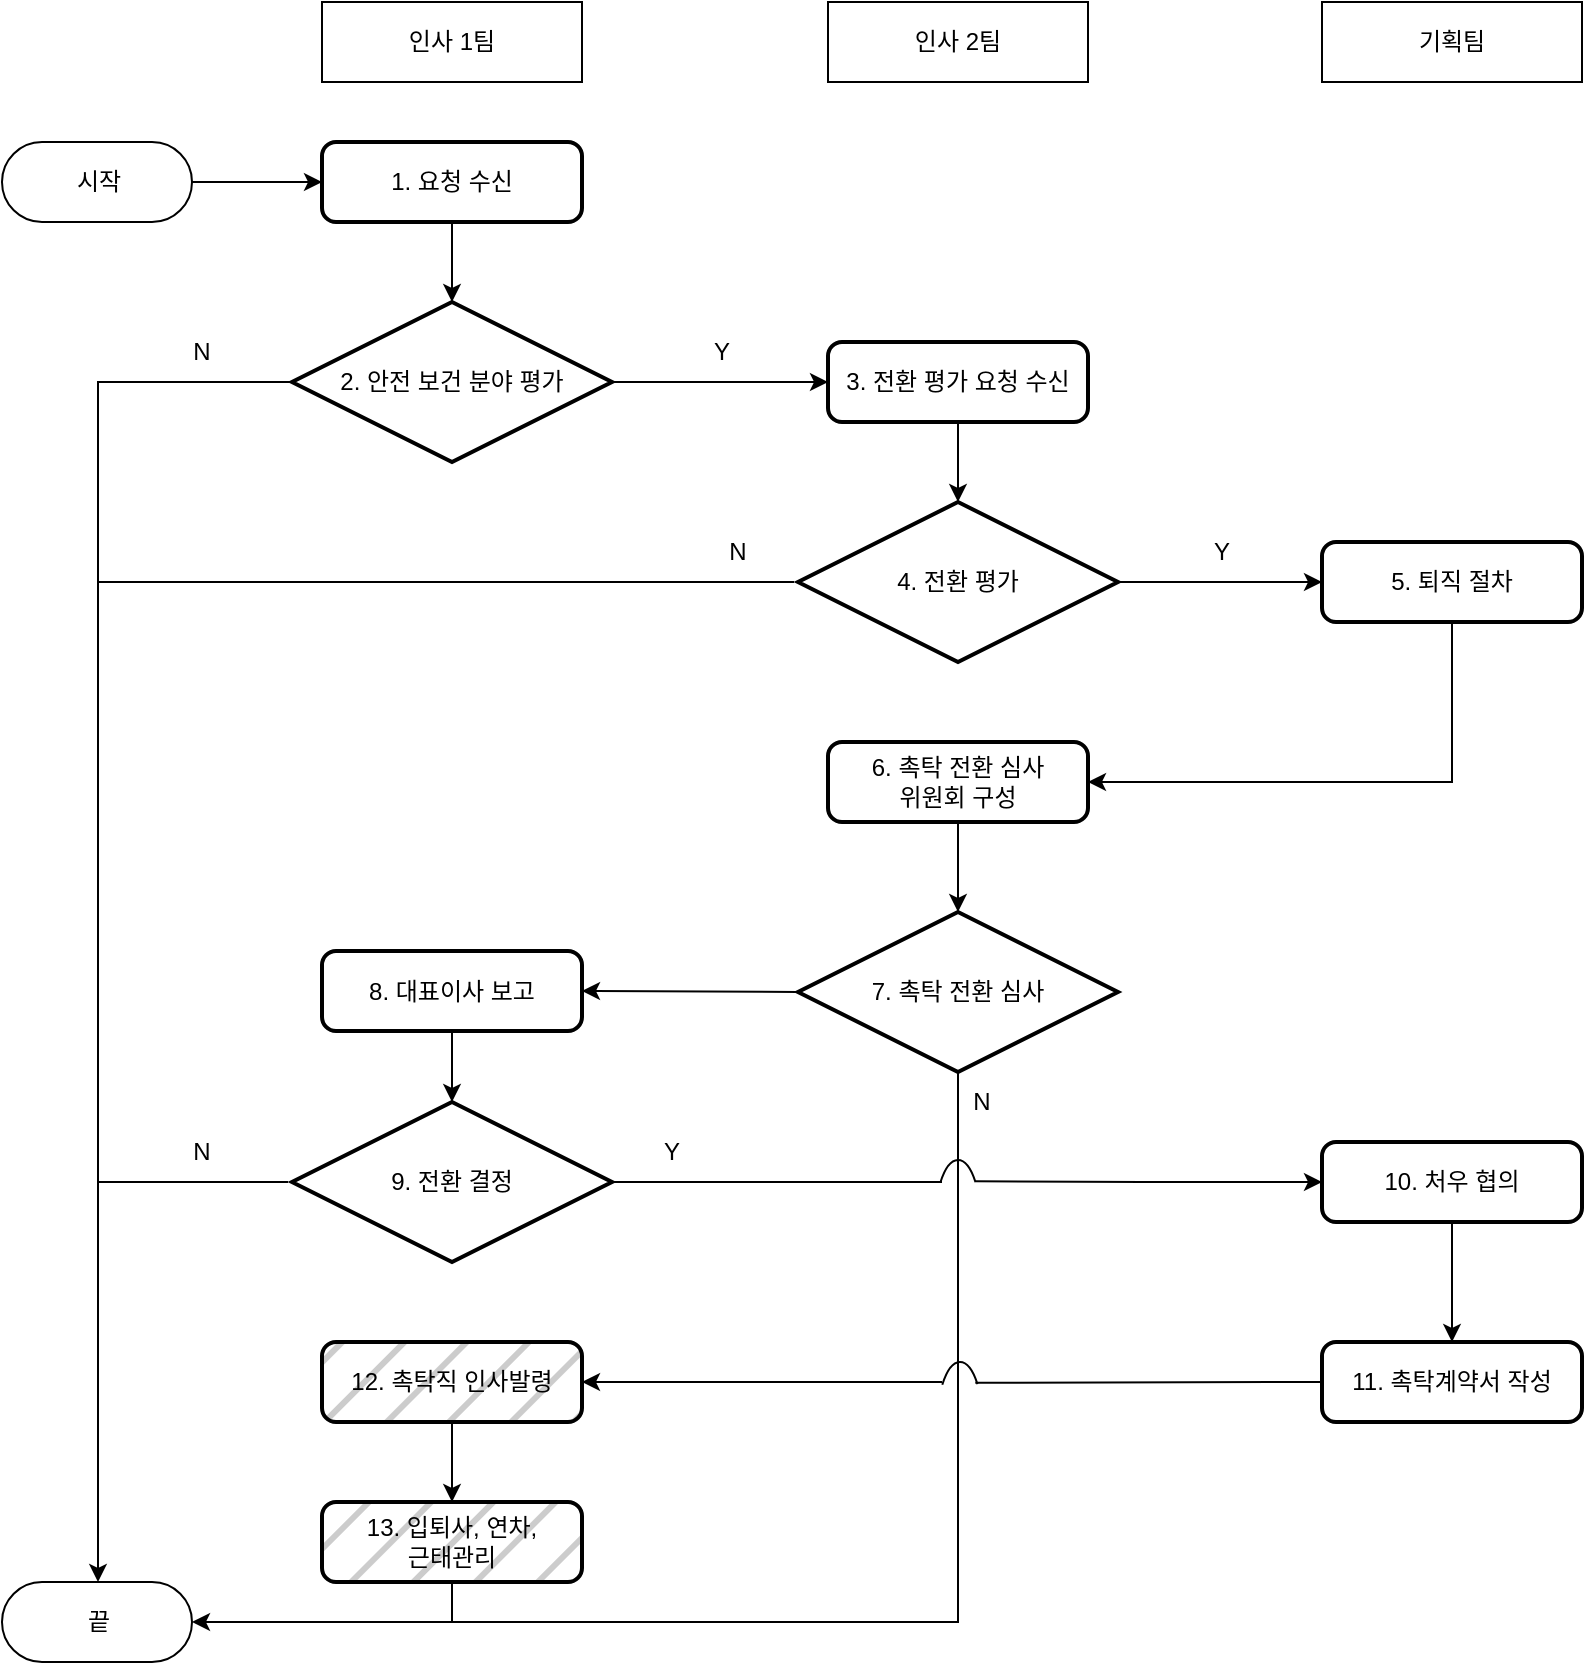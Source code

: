 <mxfile version="20.6.0" type="github">
  <diagram id="J1sLrtX11DQmOzzdEnN7" name="페이지-1">
    <mxGraphModel dx="1422" dy="762" grid="0" gridSize="10" guides="1" tooltips="1" connect="1" arrows="1" fold="1" page="1" pageScale="1" pageWidth="827" pageHeight="1169" math="0" shadow="0">
      <root>
        <mxCell id="0" />
        <mxCell id="1" parent="0" />
        <mxCell id="W-5HYGKtgrPXbYsl8lIH-1" value="인사 1팀" style="rounded=0;whiteSpace=wrap;html=1;" parent="1" vertex="1">
          <mxGeometry x="185" y="9" width="130" height="40" as="geometry" />
        </mxCell>
        <mxCell id="W-5HYGKtgrPXbYsl8lIH-2" value="인사 2팀" style="rounded=0;whiteSpace=wrap;html=1;" parent="1" vertex="1">
          <mxGeometry x="438" y="9" width="130" height="40" as="geometry" />
        </mxCell>
        <mxCell id="W-5HYGKtgrPXbYsl8lIH-3" value="기획팀" style="rounded=0;whiteSpace=wrap;html=1;" parent="1" vertex="1">
          <mxGeometry x="685" y="9" width="130" height="40" as="geometry" />
        </mxCell>
        <mxCell id="W-5HYGKtgrPXbYsl8lIH-4" value="시작" style="html=1;dashed=0;whitespace=wrap;shape=mxgraph.dfd.start" parent="1" vertex="1">
          <mxGeometry x="25" y="79" width="95" height="40" as="geometry" />
        </mxCell>
        <mxCell id="W-5HYGKtgrPXbYsl8lIH-7" value="1. 요청 수신" style="rounded=1;whiteSpace=wrap;html=1;absoluteArcSize=1;arcSize=14;strokeWidth=2;" parent="1" vertex="1">
          <mxGeometry x="185" y="79" width="130" height="40" as="geometry" />
        </mxCell>
        <mxCell id="W-5HYGKtgrPXbYsl8lIH-8" value="2. 안전 보건 분야 평가" style="strokeWidth=2;html=1;shape=mxgraph.flowchart.decision;whiteSpace=wrap;" parent="1" vertex="1">
          <mxGeometry x="170" y="159" width="160" height="80" as="geometry" />
        </mxCell>
        <mxCell id="W-5HYGKtgrPXbYsl8lIH-9" value="6. 촉탁 전환 심사&lt;br&gt;위원회 구성" style="rounded=1;whiteSpace=wrap;html=1;absoluteArcSize=1;arcSize=14;strokeWidth=2;" parent="1" vertex="1">
          <mxGeometry x="438" y="379" width="130" height="40" as="geometry" />
        </mxCell>
        <mxCell id="W-5HYGKtgrPXbYsl8lIH-10" value="7. 촉탁 전환 심사" style="strokeWidth=2;html=1;shape=mxgraph.flowchart.decision;whiteSpace=wrap;" parent="1" vertex="1">
          <mxGeometry x="423" y="464" width="160" height="80" as="geometry" />
        </mxCell>
        <mxCell id="W-5HYGKtgrPXbYsl8lIH-11" value="8. 대표이사 보고" style="rounded=1;whiteSpace=wrap;html=1;absoluteArcSize=1;arcSize=14;strokeWidth=2;" parent="1" vertex="1">
          <mxGeometry x="185" y="483.5" width="130" height="40" as="geometry" />
        </mxCell>
        <mxCell id="W-5HYGKtgrPXbYsl8lIH-12" value="9. 전환 결정" style="strokeWidth=2;html=1;shape=mxgraph.flowchart.decision;whiteSpace=wrap;" parent="1" vertex="1">
          <mxGeometry x="170" y="559" width="160" height="80" as="geometry" />
        </mxCell>
        <mxCell id="W-5HYGKtgrPXbYsl8lIH-14" value="12. 촉탁직 인사발령" style="rounded=1;whiteSpace=wrap;html=1;absoluteArcSize=1;arcSize=14;strokeWidth=2;fillStyle=hatch;fillColor=#CCCCCC;" parent="1" vertex="1">
          <mxGeometry x="185" y="679" width="130" height="40" as="geometry" />
        </mxCell>
        <mxCell id="W-5HYGKtgrPXbYsl8lIH-15" value="13. 입퇴사, 연차,&lt;br&gt;근태관리" style="rounded=1;whiteSpace=wrap;html=1;absoluteArcSize=1;arcSize=14;strokeWidth=2;fillColor=#CCCCCC;fillStyle=hatch;" parent="1" vertex="1">
          <mxGeometry x="185" y="759" width="130" height="40" as="geometry" />
        </mxCell>
        <mxCell id="W-5HYGKtgrPXbYsl8lIH-16" value="끝" style="html=1;dashed=0;whitespace=wrap;shape=mxgraph.dfd.start" parent="1" vertex="1">
          <mxGeometry x="25" y="799" width="95" height="40" as="geometry" />
        </mxCell>
        <mxCell id="W-5HYGKtgrPXbYsl8lIH-17" value="3. 전환 평가 요청 수신" style="rounded=1;whiteSpace=wrap;html=1;absoluteArcSize=1;arcSize=14;strokeWidth=2;" parent="1" vertex="1">
          <mxGeometry x="438" y="179" width="130" height="40" as="geometry" />
        </mxCell>
        <mxCell id="W-5HYGKtgrPXbYsl8lIH-18" value="4. 전환 평가" style="strokeWidth=2;html=1;shape=mxgraph.flowchart.decision;whiteSpace=wrap;" parent="1" vertex="1">
          <mxGeometry x="423" y="259" width="160" height="80" as="geometry" />
        </mxCell>
        <mxCell id="W-5HYGKtgrPXbYsl8lIH-19" value="5. 퇴직 절차" style="rounded=1;whiteSpace=wrap;html=1;absoluteArcSize=1;arcSize=14;strokeWidth=2;" parent="1" vertex="1">
          <mxGeometry x="685" y="279" width="130" height="40" as="geometry" />
        </mxCell>
        <mxCell id="W-5HYGKtgrPXbYsl8lIH-20" value="10. 처우 협의" style="rounded=1;whiteSpace=wrap;html=1;absoluteArcSize=1;arcSize=14;strokeWidth=2;" parent="1" vertex="1">
          <mxGeometry x="685" y="579" width="130" height="40" as="geometry" />
        </mxCell>
        <mxCell id="W-5HYGKtgrPXbYsl8lIH-21" value="11. 촉탁계약서 작성" style="rounded=1;whiteSpace=wrap;html=1;absoluteArcSize=1;arcSize=14;strokeWidth=2;" parent="1" vertex="1">
          <mxGeometry x="685" y="679" width="130" height="40" as="geometry" />
        </mxCell>
        <mxCell id="QforyLMInBVwpXVM1k4o-5" value="Y" style="text;html=1;strokeColor=none;fillColor=none;align=center;verticalAlign=middle;whiteSpace=wrap;rounded=0;fillStyle=hatch;" vertex="1" parent="1">
          <mxGeometry x="355" y="169" width="60" height="30" as="geometry" />
        </mxCell>
        <mxCell id="QforyLMInBVwpXVM1k4o-11" value="" style="endArrow=classic;html=1;rounded=0;exitX=1;exitY=0.5;exitDx=0;exitDy=0;exitPerimeter=0;entryX=0;entryY=0.5;entryDx=0;entryDy=0;" edge="1" parent="1" source="W-5HYGKtgrPXbYsl8lIH-4" target="W-5HYGKtgrPXbYsl8lIH-7">
          <mxGeometry width="50" height="50" relative="1" as="geometry">
            <mxPoint x="280" y="399" as="sourcePoint" />
            <mxPoint x="330" y="349" as="targetPoint" />
          </mxGeometry>
        </mxCell>
        <mxCell id="QforyLMInBVwpXVM1k4o-12" value="" style="endArrow=classic;html=1;rounded=0;exitX=0.5;exitY=1;exitDx=0;exitDy=0;entryX=0.5;entryY=0;entryDx=0;entryDy=0;entryPerimeter=0;" edge="1" parent="1" source="W-5HYGKtgrPXbYsl8lIH-7" target="W-5HYGKtgrPXbYsl8lIH-8">
          <mxGeometry width="50" height="50" relative="1" as="geometry">
            <mxPoint x="295" y="429" as="sourcePoint" />
            <mxPoint x="345" y="379" as="targetPoint" />
          </mxGeometry>
        </mxCell>
        <mxCell id="QforyLMInBVwpXVM1k4o-13" value="" style="endArrow=classic;html=1;rounded=0;exitX=1;exitY=0.5;exitDx=0;exitDy=0;entryX=0;entryY=0.5;entryDx=0;entryDy=0;exitPerimeter=0;" edge="1" parent="1" source="W-5HYGKtgrPXbYsl8lIH-8" target="W-5HYGKtgrPXbYsl8lIH-17">
          <mxGeometry width="50" height="50" relative="1" as="geometry">
            <mxPoint x="260" y="129" as="sourcePoint" />
            <mxPoint x="260" y="169" as="targetPoint" />
          </mxGeometry>
        </mxCell>
        <mxCell id="QforyLMInBVwpXVM1k4o-19" value="N" style="text;html=1;strokeColor=none;fillColor=none;align=center;verticalAlign=middle;whiteSpace=wrap;rounded=0;fillStyle=hatch;" vertex="1" parent="1">
          <mxGeometry x="95" y="169" width="60" height="30" as="geometry" />
        </mxCell>
        <mxCell id="QforyLMInBVwpXVM1k4o-20" value="" style="endArrow=classic;html=1;rounded=0;exitX=0.5;exitY=1;exitDx=0;exitDy=0;entryX=0.5;entryY=0;entryDx=0;entryDy=0;entryPerimeter=0;" edge="1" parent="1" source="W-5HYGKtgrPXbYsl8lIH-17" target="W-5HYGKtgrPXbYsl8lIH-18">
          <mxGeometry width="50" height="50" relative="1" as="geometry">
            <mxPoint x="340" y="209" as="sourcePoint" />
            <mxPoint x="448" y="209" as="targetPoint" />
          </mxGeometry>
        </mxCell>
        <mxCell id="QforyLMInBVwpXVM1k4o-21" value="" style="endArrow=classic;html=1;rounded=0;entryX=0;entryY=0.5;entryDx=0;entryDy=0;exitX=1;exitY=0.5;exitDx=0;exitDy=0;exitPerimeter=0;" edge="1" parent="1" source="W-5HYGKtgrPXbYsl8lIH-18" target="W-5HYGKtgrPXbYsl8lIH-19">
          <mxGeometry width="50" height="50" relative="1" as="geometry">
            <mxPoint x="615" y="249" as="sourcePoint" />
            <mxPoint x="513" y="269" as="targetPoint" />
          </mxGeometry>
        </mxCell>
        <mxCell id="QforyLMInBVwpXVM1k4o-22" value="Y" style="text;html=1;strokeColor=none;fillColor=none;align=center;verticalAlign=middle;whiteSpace=wrap;rounded=0;fillStyle=hatch;" vertex="1" parent="1">
          <mxGeometry x="605" y="269" width="60" height="30" as="geometry" />
        </mxCell>
        <mxCell id="QforyLMInBVwpXVM1k4o-23" value="" style="endArrow=none;html=1;rounded=0;entryX=0;entryY=0.5;entryDx=0;entryDy=0;entryPerimeter=0;" edge="1" parent="1">
          <mxGeometry width="50" height="50" relative="1" as="geometry">
            <mxPoint x="73" y="299" as="sourcePoint" />
            <mxPoint x="421" y="299" as="targetPoint" />
            <Array as="points">
              <mxPoint x="223" y="299" />
            </Array>
          </mxGeometry>
        </mxCell>
        <mxCell id="QforyLMInBVwpXVM1k4o-26" value="" style="edgeStyle=elbowEdgeStyle;elbow=horizontal;endArrow=classic;html=1;rounded=0;exitX=0.5;exitY=1;exitDx=0;exitDy=0;entryX=1;entryY=0.5;entryDx=0;entryDy=0;" edge="1" parent="1" source="W-5HYGKtgrPXbYsl8lIH-19" target="W-5HYGKtgrPXbYsl8lIH-9">
          <mxGeometry width="50" height="50" relative="1" as="geometry">
            <mxPoint x="375" y="439" as="sourcePoint" />
            <mxPoint x="425" y="389" as="targetPoint" />
            <Array as="points">
              <mxPoint x="750" y="399" />
            </Array>
          </mxGeometry>
        </mxCell>
        <mxCell id="QforyLMInBVwpXVM1k4o-27" value="" style="edgeStyle=elbowEdgeStyle;elbow=horizontal;endArrow=classic;html=1;rounded=0;exitX=0;exitY=0.5;exitDx=0;exitDy=0;exitPerimeter=0;entryX=0.5;entryY=0.5;entryDx=0;entryDy=-20;entryPerimeter=0;" edge="1" parent="1" source="W-5HYGKtgrPXbYsl8lIH-8" target="W-5HYGKtgrPXbYsl8lIH-16">
          <mxGeometry width="50" height="50" relative="1" as="geometry">
            <mxPoint x="375" y="439" as="sourcePoint" />
            <mxPoint x="425" y="389" as="targetPoint" />
            <Array as="points">
              <mxPoint x="73" y="499" />
            </Array>
          </mxGeometry>
        </mxCell>
        <mxCell id="QforyLMInBVwpXVM1k4o-28" value="N" style="text;html=1;strokeColor=none;fillColor=none;align=center;verticalAlign=middle;whiteSpace=wrap;rounded=0;fillStyle=hatch;" vertex="1" parent="1">
          <mxGeometry x="363" y="269" width="60" height="30" as="geometry" />
        </mxCell>
        <mxCell id="QforyLMInBVwpXVM1k4o-29" value="" style="endArrow=classic;html=1;rounded=0;entryX=0.5;entryY=0;entryDx=0;entryDy=0;entryPerimeter=0;exitX=0.5;exitY=1;exitDx=0;exitDy=0;" edge="1" parent="1" source="W-5HYGKtgrPXbYsl8lIH-9" target="W-5HYGKtgrPXbYsl8lIH-10">
          <mxGeometry width="50" height="50" relative="1" as="geometry">
            <mxPoint x="535" y="449" as="sourcePoint" />
            <mxPoint x="513" y="269" as="targetPoint" />
          </mxGeometry>
        </mxCell>
        <mxCell id="QforyLMInBVwpXVM1k4o-43" value="" style="edgeStyle=elbowEdgeStyle;elbow=horizontal;endArrow=classic;html=1;rounded=0;exitX=0.5;exitY=1;exitDx=0;exitDy=0;exitPerimeter=0;entryX=1;entryY=0.5;entryDx=0;entryDy=0;entryPerimeter=0;" edge="1" parent="1" source="W-5HYGKtgrPXbYsl8lIH-10" target="W-5HYGKtgrPXbYsl8lIH-16">
          <mxGeometry width="50" height="50" relative="1" as="geometry">
            <mxPoint x="478" y="639" as="sourcePoint" />
            <mxPoint x="528" y="589" as="targetPoint" />
            <Array as="points">
              <mxPoint x="503" y="689" />
            </Array>
          </mxGeometry>
        </mxCell>
        <mxCell id="QforyLMInBVwpXVM1k4o-44" value="N" style="text;html=1;strokeColor=none;fillColor=none;align=center;verticalAlign=middle;whiteSpace=wrap;rounded=0;fillStyle=hatch;" vertex="1" parent="1">
          <mxGeometry x="485" y="544" width="60" height="30" as="geometry" />
        </mxCell>
        <mxCell id="QforyLMInBVwpXVM1k4o-45" value="" style="endArrow=classic;html=1;rounded=0;exitX=0;exitY=0.5;exitDx=0;exitDy=0;exitPerimeter=0;entryX=1;entryY=0.5;entryDx=0;entryDy=0;" edge="1" parent="1" source="W-5HYGKtgrPXbYsl8lIH-10" target="W-5HYGKtgrPXbYsl8lIH-11">
          <mxGeometry width="50" height="50" relative="1" as="geometry">
            <mxPoint x="330" y="483.5" as="sourcePoint" />
            <mxPoint x="380" y="433.5" as="targetPoint" />
          </mxGeometry>
        </mxCell>
        <mxCell id="QforyLMInBVwpXVM1k4o-46" value="" style="endArrow=classic;html=1;rounded=0;exitX=0.5;exitY=1;exitDx=0;exitDy=0;entryX=0.5;entryY=0;entryDx=0;entryDy=0;entryPerimeter=0;" edge="1" parent="1" source="W-5HYGKtgrPXbYsl8lIH-11" target="W-5HYGKtgrPXbYsl8lIH-12">
          <mxGeometry width="50" height="50" relative="1" as="geometry">
            <mxPoint x="170" y="419" as="sourcePoint" />
            <mxPoint x="220" y="369" as="targetPoint" />
          </mxGeometry>
        </mxCell>
        <mxCell id="QforyLMInBVwpXVM1k4o-48" value="Y" style="text;html=1;strokeColor=none;fillColor=none;align=center;verticalAlign=middle;whiteSpace=wrap;rounded=0;fillStyle=hatch;" vertex="1" parent="1">
          <mxGeometry x="330" y="569" width="60" height="30" as="geometry" />
        </mxCell>
        <mxCell id="QforyLMInBVwpXVM1k4o-50" value="" style="endArrow=none;html=1;rounded=0;entryX=0;entryY=0.5;entryDx=0;entryDy=0;entryPerimeter=0;" edge="1" parent="1">
          <mxGeometry width="50" height="50" relative="1" as="geometry">
            <mxPoint x="73" y="599" as="sourcePoint" />
            <mxPoint x="168" y="599" as="targetPoint" />
          </mxGeometry>
        </mxCell>
        <mxCell id="QforyLMInBVwpXVM1k4o-51" value="N" style="text;html=1;strokeColor=none;fillColor=none;align=center;verticalAlign=middle;whiteSpace=wrap;rounded=0;fillStyle=hatch;" vertex="1" parent="1">
          <mxGeometry x="95" y="569" width="60" height="30" as="geometry" />
        </mxCell>
        <mxCell id="QforyLMInBVwpXVM1k4o-54" value="" style="endArrow=none;html=1;rounded=0;exitX=1;exitY=0.5;exitDx=0;exitDy=0;exitPerimeter=0;" edge="1" parent="1" source="W-5HYGKtgrPXbYsl8lIH-12">
          <mxGeometry width="50" height="50" relative="1" as="geometry">
            <mxPoint x="345" y="594" as="sourcePoint" />
            <mxPoint x="495" y="599" as="targetPoint" />
          </mxGeometry>
        </mxCell>
        <mxCell id="QforyLMInBVwpXVM1k4o-56" value="" style="verticalLabelPosition=bottom;verticalAlign=top;html=1;shape=mxgraph.basic.arc;startAngle=0.868;endAngle=0.13;fillStyle=hatch;fillColor=#CCCCCC;" vertex="1" parent="1">
          <mxGeometry x="491" y="588" width="24" height="70" as="geometry" />
        </mxCell>
        <mxCell id="QforyLMInBVwpXVM1k4o-57" value="" style="endArrow=classic;html=1;rounded=0;exitX=0.861;exitY=0.152;exitDx=0;exitDy=0;exitPerimeter=0;entryX=0;entryY=0.5;entryDx=0;entryDy=0;" edge="1" parent="1" source="QforyLMInBVwpXVM1k4o-56" target="W-5HYGKtgrPXbYsl8lIH-20">
          <mxGeometry width="50" height="50" relative="1" as="geometry">
            <mxPoint x="525" y="619" as="sourcePoint" />
            <mxPoint x="615" y="569" as="targetPoint" />
            <Array as="points">
              <mxPoint x="595" y="599" />
            </Array>
          </mxGeometry>
        </mxCell>
        <mxCell id="QforyLMInBVwpXVM1k4o-58" value="" style="endArrow=classic;html=1;rounded=0;entryX=0.5;entryY=0;entryDx=0;entryDy=0;exitX=0.5;exitY=1;exitDx=0;exitDy=0;" edge="1" parent="1" source="W-5HYGKtgrPXbYsl8lIH-20" target="W-5HYGKtgrPXbYsl8lIH-21">
          <mxGeometry width="50" height="50" relative="1" as="geometry">
            <mxPoint x="905" y="619" as="sourcePoint" />
            <mxPoint x="905" y="664" as="targetPoint" />
          </mxGeometry>
        </mxCell>
        <mxCell id="QforyLMInBVwpXVM1k4o-59" value="" style="endArrow=none;html=1;rounded=0;entryX=0;entryY=0.5;entryDx=0;entryDy=0;exitX=0.819;exitY=0.148;exitDx=0;exitDy=0;exitPerimeter=0;" edge="1" parent="1" source="QforyLMInBVwpXVM1k4o-60" target="W-5HYGKtgrPXbYsl8lIH-21">
          <mxGeometry width="50" height="50" relative="1" as="geometry">
            <mxPoint x="515" y="699" as="sourcePoint" />
            <mxPoint x="605" y="689" as="targetPoint" />
          </mxGeometry>
        </mxCell>
        <mxCell id="QforyLMInBVwpXVM1k4o-60" value="" style="verticalLabelPosition=bottom;verticalAlign=top;html=1;shape=mxgraph.basic.arc;startAngle=0.868;endAngle=0.13;fillStyle=hatch;fillColor=#CCCCCC;" vertex="1" parent="1">
          <mxGeometry x="492" y="689" width="24" height="70" as="geometry" />
        </mxCell>
        <mxCell id="QforyLMInBVwpXVM1k4o-62" value="" style="endArrow=classic;html=1;rounded=0;entryX=1;entryY=0.5;entryDx=0;entryDy=0;" edge="1" parent="1" target="W-5HYGKtgrPXbYsl8lIH-14">
          <mxGeometry width="50" height="50" relative="1" as="geometry">
            <mxPoint x="495" y="699" as="sourcePoint" />
            <mxPoint x="435" y="639" as="targetPoint" />
          </mxGeometry>
        </mxCell>
        <mxCell id="QforyLMInBVwpXVM1k4o-63" value="" style="endArrow=classic;html=1;rounded=0;exitX=0.5;exitY=1;exitDx=0;exitDy=0;entryX=0.5;entryY=0;entryDx=0;entryDy=0;" edge="1" parent="1" source="W-5HYGKtgrPXbYsl8lIH-14" target="W-5HYGKtgrPXbYsl8lIH-15">
          <mxGeometry width="50" height="50" relative="1" as="geometry">
            <mxPoint x="100" y="708" as="sourcePoint" />
            <mxPoint x="150" y="658" as="targetPoint" />
          </mxGeometry>
        </mxCell>
        <mxCell id="QforyLMInBVwpXVM1k4o-64" value="" style="endArrow=none;html=1;rounded=0;exitX=0.5;exitY=1;exitDx=0;exitDy=0;" edge="1" parent="1" source="W-5HYGKtgrPXbYsl8lIH-15">
          <mxGeometry width="50" height="50" relative="1" as="geometry">
            <mxPoint x="340" y="804" as="sourcePoint" />
            <mxPoint x="250" y="819" as="targetPoint" />
          </mxGeometry>
        </mxCell>
      </root>
    </mxGraphModel>
  </diagram>
</mxfile>
